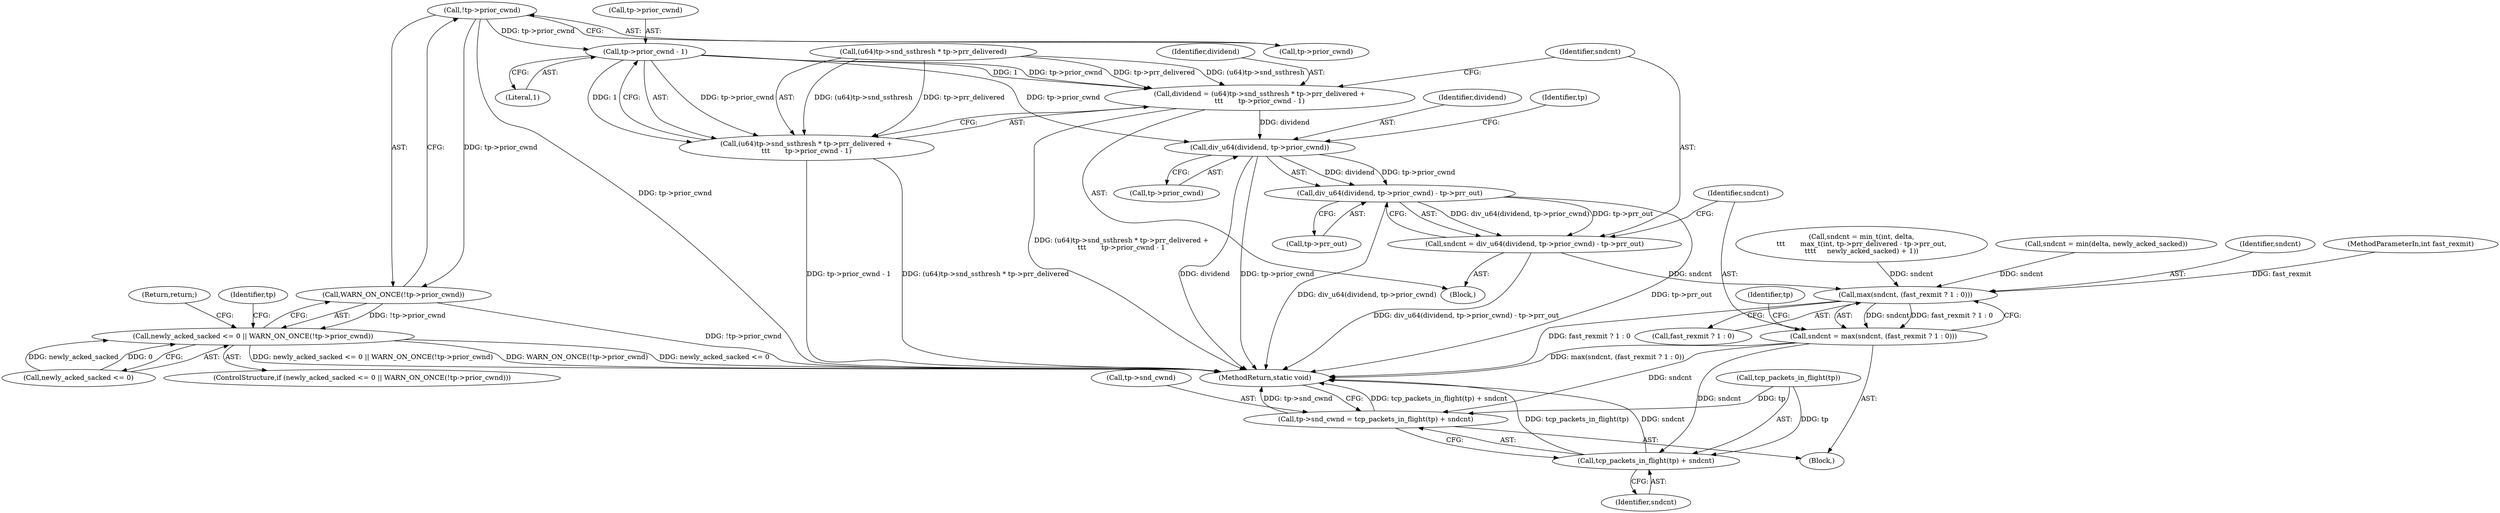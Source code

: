 digraph "0_linux_8b8a321ff72c785ed5e8b4cf6eda20b35d427390@pointer" {
"1000142" [label="(Call,!tp->prior_cwnd)"];
"1000141" [label="(Call,WARN_ON_ONCE(!tp->prior_cwnd))"];
"1000137" [label="(Call,newly_acked_sacked <= 0 || WARN_ON_ONCE(!tp->prior_cwnd))"];
"1000170" [label="(Call,tp->prior_cwnd - 1)"];
"1000158" [label="(Call,dividend = (u64)tp->snd_ssthresh * tp->prr_delivered +\n\t\t\t       tp->prior_cwnd - 1)"];
"1000178" [label="(Call,div_u64(dividend, tp->prior_cwnd))"];
"1000177" [label="(Call,div_u64(dividend, tp->prior_cwnd) - tp->prr_out)"];
"1000175" [label="(Call,sndcnt = div_u64(dividend, tp->prior_cwnd) - tp->prr_out)"];
"1000223" [label="(Call,max(sndcnt, (fast_rexmit ? 1 : 0)))"];
"1000221" [label="(Call,sndcnt = max(sndcnt, (fast_rexmit ? 1 : 0)))"];
"1000229" [label="(Call,tp->snd_cwnd = tcp_packets_in_flight(tp) + sndcnt)"];
"1000233" [label="(Call,tcp_packets_in_flight(tp) + sndcnt)"];
"1000160" [label="(Call,(u64)tp->snd_ssthresh * tp->prr_delivered +\n\t\t\t       tp->prior_cwnd - 1)"];
"1000225" [label="(Call,fast_rexmit ? 1 : 0)"];
"1000161" [label="(Call,(u64)tp->snd_ssthresh * tp->prr_delivered)"];
"1000197" [label="(Call,sndcnt = min_t(int, delta,\n\t\t\t       max_t(int, tp->prr_delivered - tp->prr_out,\n\t\t\t\t     newly_acked_sacked) + 1))"];
"1000138" [label="(Call,newly_acked_sacked <= 0)"];
"1000170" [label="(Call,tp->prior_cwnd - 1)"];
"1000160" [label="(Call,(u64)tp->snd_ssthresh * tp->prr_delivered +\n\t\t\t       tp->prior_cwnd - 1)"];
"1000159" [label="(Identifier,dividend)"];
"1000149" [label="(Identifier,tp)"];
"1000105" [label="(Block,)"];
"1000229" [label="(Call,tp->snd_cwnd = tcp_packets_in_flight(tp) + sndcnt)"];
"1000183" [label="(Call,tp->prr_out)"];
"1000141" [label="(Call,WARN_ON_ONCE(!tp->prior_cwnd))"];
"1000180" [label="(Call,tp->prior_cwnd)"];
"1000137" [label="(Call,newly_acked_sacked <= 0 || WARN_ON_ONCE(!tp->prior_cwnd))"];
"1000234" [label="(Call,tcp_packets_in_flight(tp))"];
"1000216" [label="(Call,sndcnt = min(delta, newly_acked_sacked))"];
"1000223" [label="(Call,max(sndcnt, (fast_rexmit ? 1 : 0)))"];
"1000156" [label="(Block,)"];
"1000176" [label="(Identifier,sndcnt)"];
"1000177" [label="(Call,div_u64(dividend, tp->prior_cwnd) - tp->prr_out)"];
"1000236" [label="(Identifier,sndcnt)"];
"1000146" [label="(Return,return;)"];
"1000136" [label="(ControlStructure,if (newly_acked_sacked <= 0 || WARN_ON_ONCE(!tp->prior_cwnd)))"];
"1000179" [label="(Identifier,dividend)"];
"1000224" [label="(Identifier,sndcnt)"];
"1000158" [label="(Call,dividend = (u64)tp->snd_ssthresh * tp->prr_delivered +\n\t\t\t       tp->prior_cwnd - 1)"];
"1000221" [label="(Call,sndcnt = max(sndcnt, (fast_rexmit ? 1 : 0)))"];
"1000103" [label="(MethodParameterIn,int fast_rexmit)"];
"1000184" [label="(Identifier,tp)"];
"1000231" [label="(Identifier,tp)"];
"1000178" [label="(Call,div_u64(dividend, tp->prior_cwnd))"];
"1000142" [label="(Call,!tp->prior_cwnd)"];
"1000237" [label="(MethodReturn,static void)"];
"1000233" [label="(Call,tcp_packets_in_flight(tp) + sndcnt)"];
"1000143" [label="(Call,tp->prior_cwnd)"];
"1000171" [label="(Call,tp->prior_cwnd)"];
"1000230" [label="(Call,tp->snd_cwnd)"];
"1000175" [label="(Call,sndcnt = div_u64(dividend, tp->prior_cwnd) - tp->prr_out)"];
"1000222" [label="(Identifier,sndcnt)"];
"1000174" [label="(Literal,1)"];
"1000142" -> "1000141"  [label="AST: "];
"1000142" -> "1000143"  [label="CFG: "];
"1000143" -> "1000142"  [label="AST: "];
"1000141" -> "1000142"  [label="CFG: "];
"1000142" -> "1000237"  [label="DDG: tp->prior_cwnd"];
"1000142" -> "1000141"  [label="DDG: tp->prior_cwnd"];
"1000142" -> "1000170"  [label="DDG: tp->prior_cwnd"];
"1000141" -> "1000137"  [label="AST: "];
"1000137" -> "1000141"  [label="CFG: "];
"1000141" -> "1000237"  [label="DDG: !tp->prior_cwnd"];
"1000141" -> "1000137"  [label="DDG: !tp->prior_cwnd"];
"1000137" -> "1000136"  [label="AST: "];
"1000137" -> "1000138"  [label="CFG: "];
"1000138" -> "1000137"  [label="AST: "];
"1000146" -> "1000137"  [label="CFG: "];
"1000149" -> "1000137"  [label="CFG: "];
"1000137" -> "1000237"  [label="DDG: WARN_ON_ONCE(!tp->prior_cwnd)"];
"1000137" -> "1000237"  [label="DDG: newly_acked_sacked <= 0"];
"1000137" -> "1000237"  [label="DDG: newly_acked_sacked <= 0 || WARN_ON_ONCE(!tp->prior_cwnd)"];
"1000138" -> "1000137"  [label="DDG: newly_acked_sacked"];
"1000138" -> "1000137"  [label="DDG: 0"];
"1000170" -> "1000160"  [label="AST: "];
"1000170" -> "1000174"  [label="CFG: "];
"1000171" -> "1000170"  [label="AST: "];
"1000174" -> "1000170"  [label="AST: "];
"1000160" -> "1000170"  [label="CFG: "];
"1000170" -> "1000158"  [label="DDG: tp->prior_cwnd"];
"1000170" -> "1000158"  [label="DDG: 1"];
"1000170" -> "1000160"  [label="DDG: tp->prior_cwnd"];
"1000170" -> "1000160"  [label="DDG: 1"];
"1000170" -> "1000178"  [label="DDG: tp->prior_cwnd"];
"1000158" -> "1000156"  [label="AST: "];
"1000158" -> "1000160"  [label="CFG: "];
"1000159" -> "1000158"  [label="AST: "];
"1000160" -> "1000158"  [label="AST: "];
"1000176" -> "1000158"  [label="CFG: "];
"1000158" -> "1000237"  [label="DDG: (u64)tp->snd_ssthresh * tp->prr_delivered +\n\t\t\t       tp->prior_cwnd - 1"];
"1000161" -> "1000158"  [label="DDG: (u64)tp->snd_ssthresh"];
"1000161" -> "1000158"  [label="DDG: tp->prr_delivered"];
"1000158" -> "1000178"  [label="DDG: dividend"];
"1000178" -> "1000177"  [label="AST: "];
"1000178" -> "1000180"  [label="CFG: "];
"1000179" -> "1000178"  [label="AST: "];
"1000180" -> "1000178"  [label="AST: "];
"1000184" -> "1000178"  [label="CFG: "];
"1000178" -> "1000237"  [label="DDG: dividend"];
"1000178" -> "1000237"  [label="DDG: tp->prior_cwnd"];
"1000178" -> "1000177"  [label="DDG: dividend"];
"1000178" -> "1000177"  [label="DDG: tp->prior_cwnd"];
"1000177" -> "1000175"  [label="AST: "];
"1000177" -> "1000183"  [label="CFG: "];
"1000183" -> "1000177"  [label="AST: "];
"1000175" -> "1000177"  [label="CFG: "];
"1000177" -> "1000237"  [label="DDG: div_u64(dividend, tp->prior_cwnd)"];
"1000177" -> "1000237"  [label="DDG: tp->prr_out"];
"1000177" -> "1000175"  [label="DDG: div_u64(dividend, tp->prior_cwnd)"];
"1000177" -> "1000175"  [label="DDG: tp->prr_out"];
"1000175" -> "1000156"  [label="AST: "];
"1000176" -> "1000175"  [label="AST: "];
"1000222" -> "1000175"  [label="CFG: "];
"1000175" -> "1000237"  [label="DDG: div_u64(dividend, tp->prior_cwnd) - tp->prr_out"];
"1000175" -> "1000223"  [label="DDG: sndcnt"];
"1000223" -> "1000221"  [label="AST: "];
"1000223" -> "1000225"  [label="CFG: "];
"1000224" -> "1000223"  [label="AST: "];
"1000225" -> "1000223"  [label="AST: "];
"1000221" -> "1000223"  [label="CFG: "];
"1000223" -> "1000237"  [label="DDG: fast_rexmit ? 1 : 0"];
"1000223" -> "1000221"  [label="DDG: sndcnt"];
"1000223" -> "1000221"  [label="DDG: fast_rexmit ? 1 : 0"];
"1000216" -> "1000223"  [label="DDG: sndcnt"];
"1000197" -> "1000223"  [label="DDG: sndcnt"];
"1000103" -> "1000223"  [label="DDG: fast_rexmit"];
"1000221" -> "1000105"  [label="AST: "];
"1000222" -> "1000221"  [label="AST: "];
"1000231" -> "1000221"  [label="CFG: "];
"1000221" -> "1000237"  [label="DDG: max(sndcnt, (fast_rexmit ? 1 : 0))"];
"1000221" -> "1000229"  [label="DDG: sndcnt"];
"1000221" -> "1000233"  [label="DDG: sndcnt"];
"1000229" -> "1000105"  [label="AST: "];
"1000229" -> "1000233"  [label="CFG: "];
"1000230" -> "1000229"  [label="AST: "];
"1000233" -> "1000229"  [label="AST: "];
"1000237" -> "1000229"  [label="CFG: "];
"1000229" -> "1000237"  [label="DDG: tcp_packets_in_flight(tp) + sndcnt"];
"1000229" -> "1000237"  [label="DDG: tp->snd_cwnd"];
"1000234" -> "1000229"  [label="DDG: tp"];
"1000233" -> "1000236"  [label="CFG: "];
"1000234" -> "1000233"  [label="AST: "];
"1000236" -> "1000233"  [label="AST: "];
"1000233" -> "1000237"  [label="DDG: sndcnt"];
"1000233" -> "1000237"  [label="DDG: tcp_packets_in_flight(tp)"];
"1000234" -> "1000233"  [label="DDG: tp"];
"1000161" -> "1000160"  [label="AST: "];
"1000160" -> "1000237"  [label="DDG: tp->prior_cwnd - 1"];
"1000160" -> "1000237"  [label="DDG: (u64)tp->snd_ssthresh * tp->prr_delivered"];
"1000161" -> "1000160"  [label="DDG: (u64)tp->snd_ssthresh"];
"1000161" -> "1000160"  [label="DDG: tp->prr_delivered"];
}
